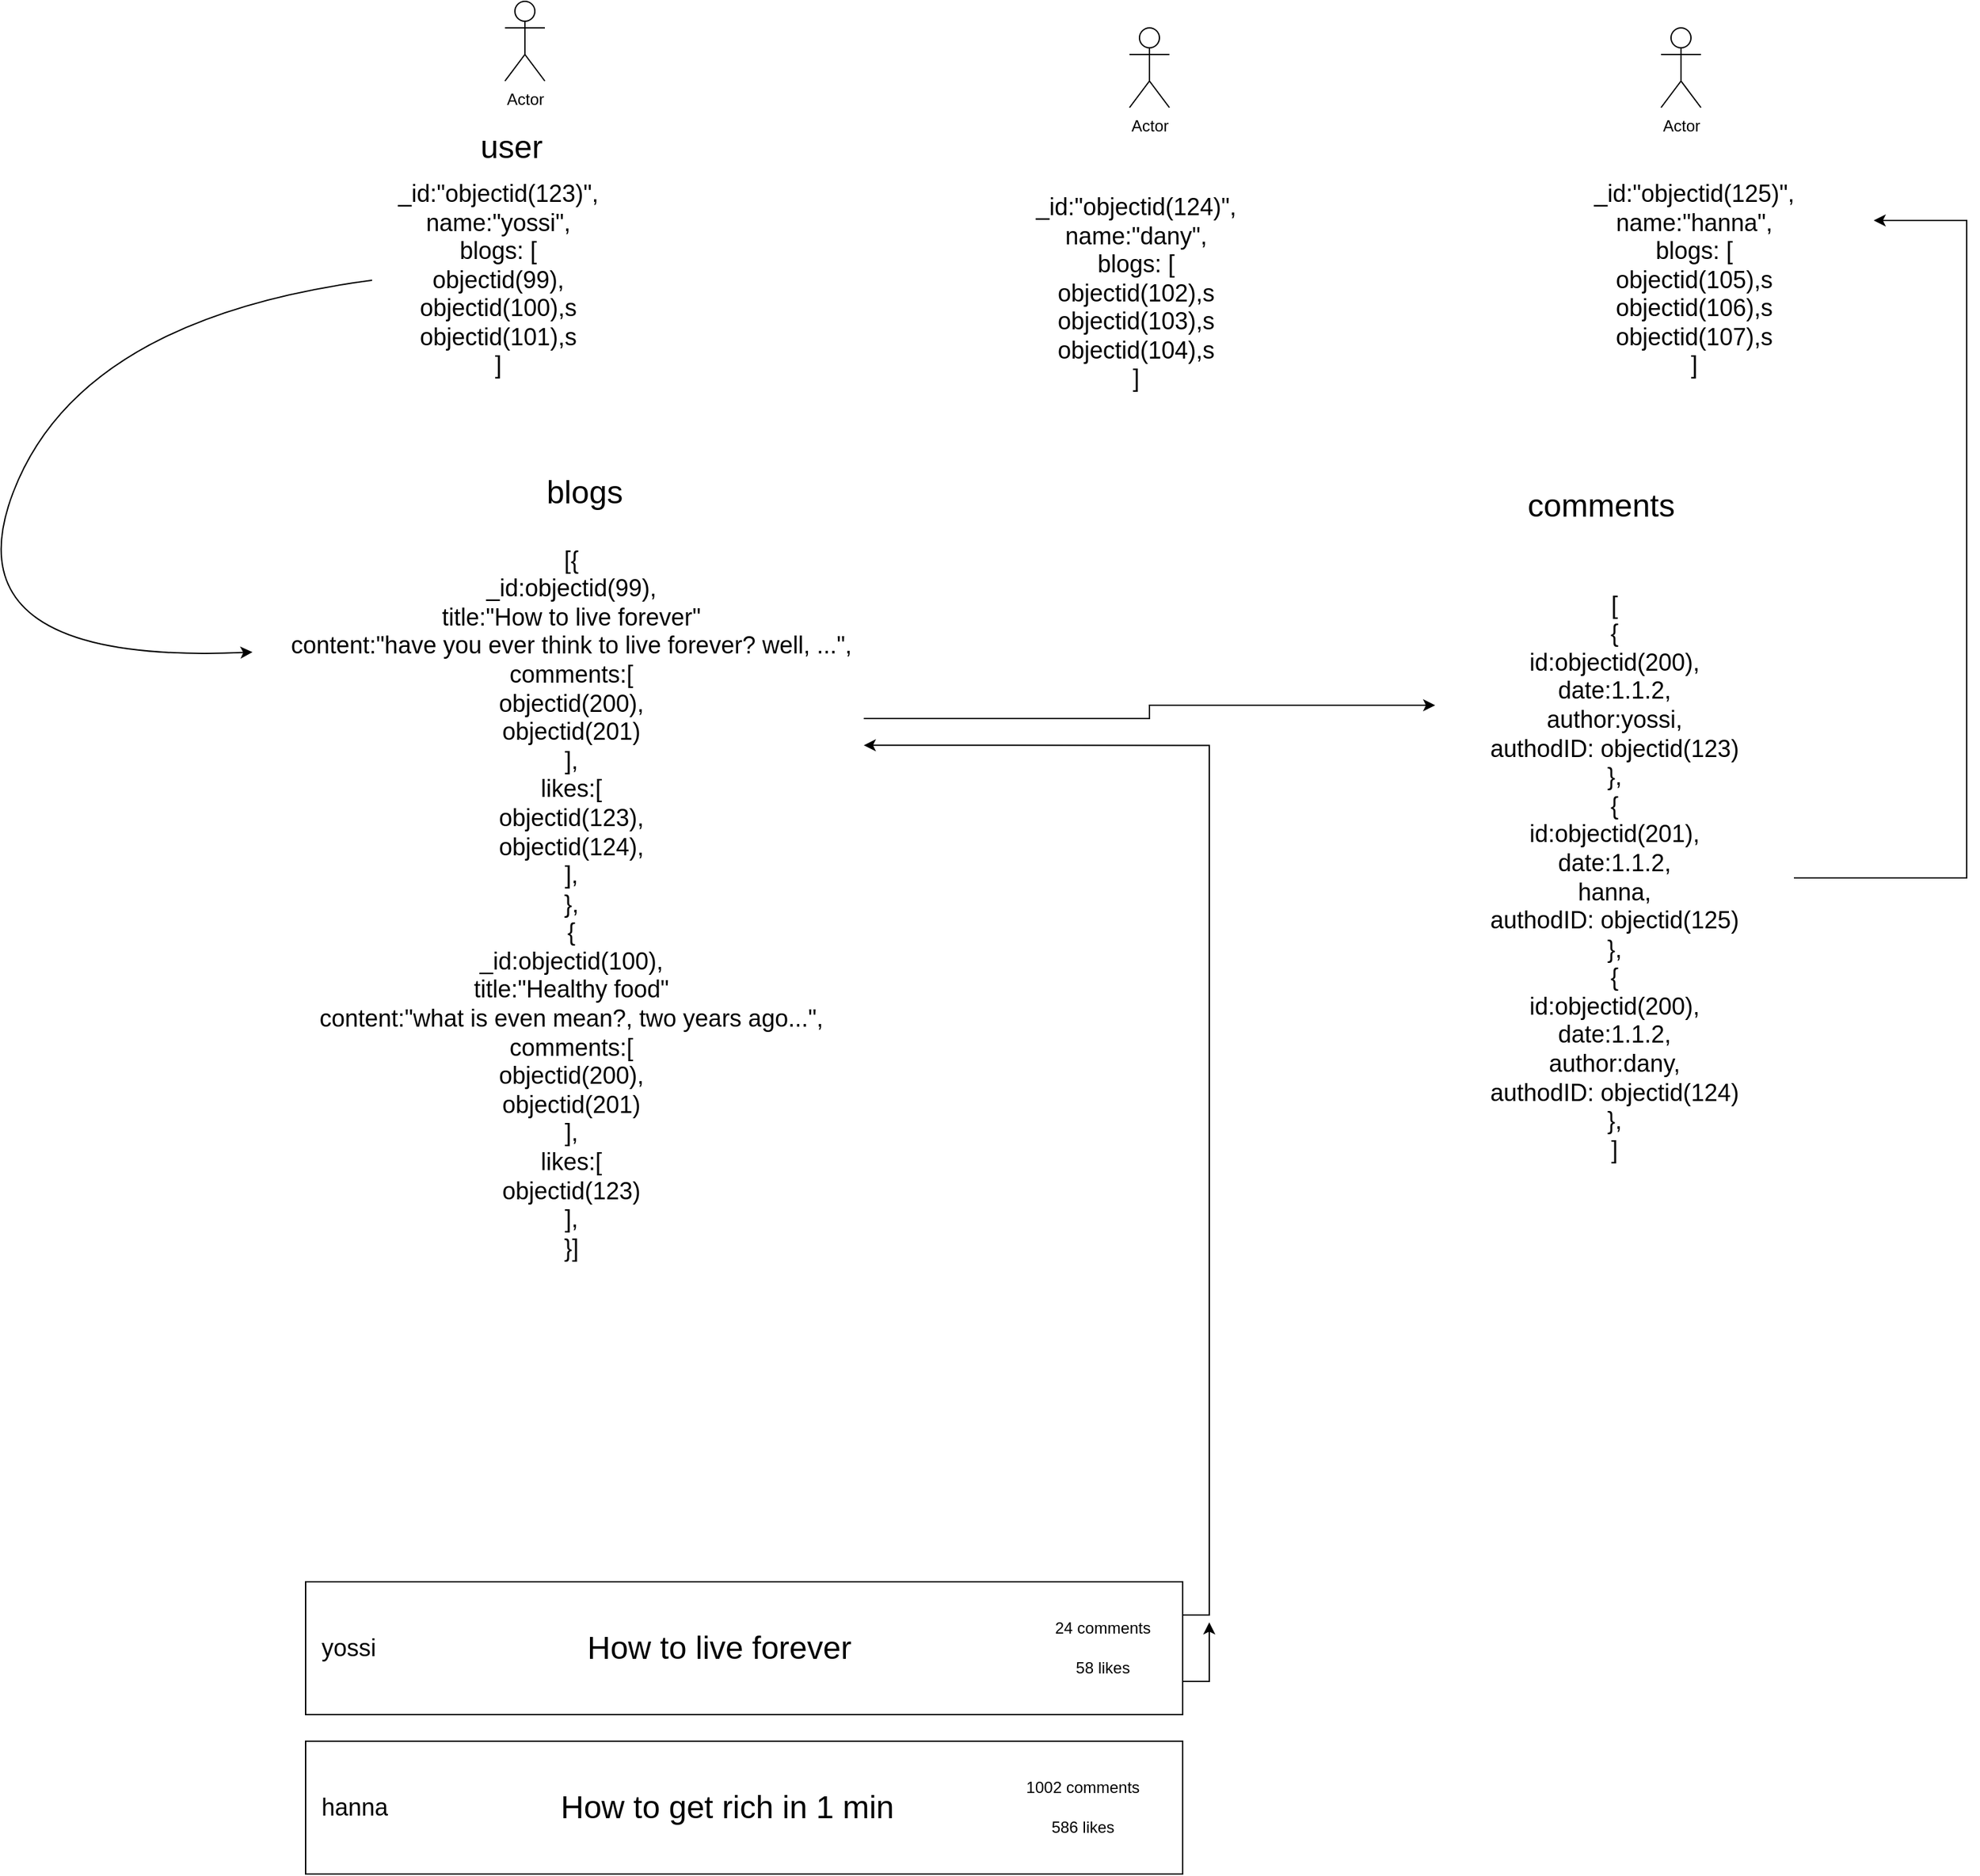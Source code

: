 <mxfile version="13.9.9" type="device"><diagram id="C5RBs43oDa-KdzZeNtuy" name="Page-1"><mxGraphModel dx="2598" dy="867" grid="1" gridSize="10" guides="1" tooltips="1" connect="1" arrows="1" fold="1" page="1" pageScale="1" pageWidth="827" pageHeight="1169" math="0" shadow="0"><root><mxCell id="WIyWlLk6GJQsqaUBKTNV-0"/><mxCell id="WIyWlLk6GJQsqaUBKTNV-1" parent="WIyWlLk6GJQsqaUBKTNV-0"/><mxCell id="R2k7S8IzOAz0i0XtXYQM-0" value="Actor" style="shape=umlActor;verticalLabelPosition=bottom;verticalAlign=top;html=1;outlineConnect=0;" vertex="1" parent="WIyWlLk6GJQsqaUBKTNV-1"><mxGeometry x="-210" y="40" width="30" height="60" as="geometry"/></mxCell><mxCell id="R2k7S8IzOAz0i0XtXYQM-1" value="Actor" style="shape=umlActor;verticalLabelPosition=bottom;verticalAlign=top;html=1;outlineConnect=0;" vertex="1" parent="WIyWlLk6GJQsqaUBKTNV-1"><mxGeometry x="260" y="60" width="30" height="60" as="geometry"/></mxCell><mxCell id="R2k7S8IzOAz0i0XtXYQM-2" value="Actor" style="shape=umlActor;verticalLabelPosition=bottom;verticalAlign=top;html=1;outlineConnect=0;" vertex="1" parent="WIyWlLk6GJQsqaUBKTNV-1"><mxGeometry x="660" y="60" width="30" height="60" as="geometry"/></mxCell><mxCell id="R2k7S8IzOAz0i0XtXYQM-4" value="&lt;span style=&quot;font-size: 18px&quot;&gt;_id:&quot;objectid(123)&quot;,&lt;br&gt;name:&quot;yossi&quot;,&lt;br&gt;blogs: [&lt;br&gt;&lt;/span&gt;&lt;span style=&quot;font-size: 18px&quot;&gt;objectid(99),&lt;/span&gt;&lt;span style=&quot;font-size: 18px&quot;&gt;&lt;br&gt;&lt;div style=&quot;direction: rtl&quot;&gt;objectid(100),s&lt;/div&gt;&lt;div style=&quot;direction: rtl&quot;&gt;objectid(101),s&lt;/div&gt;]&lt;br&gt;&lt;/span&gt;" style="text;html=1;strokeColor=none;fillColor=none;align=center;verticalAlign=middle;whiteSpace=wrap;rounded=0;" vertex="1" parent="WIyWlLk6GJQsqaUBKTNV-1"><mxGeometry x="-290" y="150" width="150" height="200" as="geometry"/></mxCell><mxCell id="R2k7S8IzOAz0i0XtXYQM-30" style="edgeStyle=orthogonalEdgeStyle;rounded=0;orthogonalLoop=1;jettySize=auto;html=1;exitX=1;exitY=0.25;exitDx=0;exitDy=0;entryX=0;entryY=0.25;entryDx=0;entryDy=0;" edge="1" parent="WIyWlLk6GJQsqaUBKTNV-1" source="R2k7S8IzOAz0i0XtXYQM-5" target="R2k7S8IzOAz0i0XtXYQM-24"><mxGeometry relative="1" as="geometry"/></mxCell><mxCell id="R2k7S8IzOAz0i0XtXYQM-5" value="&lt;font&gt;&lt;font style=&quot;font-size: 18px&quot;&gt;&lt;font&gt;[{&lt;br&gt;_id:objectid(99),&lt;br&gt;title:&quot;How to live forever&quot;&lt;br&gt;content:&quot;have you ever think to live forever? well, ...&quot;,&lt;br&gt;comments:[&lt;br&gt;objectid(200),&lt;br&gt;objectid(201)&lt;br&gt;],&lt;br&gt;likes:[&lt;br&gt;objectid(123),&lt;br&gt;objectid(124),&lt;br&gt;],&lt;br&gt;},&lt;br&gt;&lt;/font&gt;{&lt;br&gt;_id:objectid(100),&lt;br&gt;title:&quot;Healthy food&quot;&lt;br&gt;content:&quot;what is even mean?, two years ago...&quot;,&lt;br&gt;&lt;font&gt;comments:[&lt;br&gt;objectid(200),&lt;br&gt;objectid(201)&lt;br&gt;],&lt;br&gt;&lt;/font&gt;likes:[&lt;br&gt;objectid(123)&lt;br&gt;],&lt;br&gt;}]&lt;/font&gt;&lt;br&gt;&lt;/font&gt;" style="text;html=1;strokeColor=none;fillColor=none;align=center;verticalAlign=middle;whiteSpace=wrap;rounded=0;" vertex="1" parent="WIyWlLk6GJQsqaUBKTNV-1"><mxGeometry x="-380" y="440" width="440" height="560" as="geometry"/></mxCell><mxCell id="R2k7S8IzOAz0i0XtXYQM-6" value="&lt;font style=&quot;font-size: 24px&quot;&gt;blogs&lt;/font&gt;" style="text;html=1;strokeColor=none;fillColor=none;align=center;verticalAlign=middle;whiteSpace=wrap;rounded=0;" vertex="1" parent="WIyWlLk6GJQsqaUBKTNV-1"><mxGeometry x="-200" y="390" width="100" height="40" as="geometry"/></mxCell><mxCell id="R2k7S8IzOAz0i0XtXYQM-7" value="&lt;font style=&quot;font-size: 24px&quot;&gt;user&lt;/font&gt;" style="text;html=1;strokeColor=none;fillColor=none;align=center;verticalAlign=middle;whiteSpace=wrap;rounded=0;" vertex="1" parent="WIyWlLk6GJQsqaUBKTNV-1"><mxGeometry x="-255" y="130" width="100" height="40" as="geometry"/></mxCell><mxCell id="R2k7S8IzOAz0i0XtXYQM-31" style="edgeStyle=orthogonalEdgeStyle;rounded=0;orthogonalLoop=1;jettySize=auto;html=1;exitX=1;exitY=0.25;exitDx=0;exitDy=0;entryX=1;entryY=0.286;entryDx=0;entryDy=0;entryPerimeter=0;" edge="1" parent="WIyWlLk6GJQsqaUBKTNV-1" source="R2k7S8IzOAz0i0XtXYQM-8" target="R2k7S8IzOAz0i0XtXYQM-5"><mxGeometry relative="1" as="geometry"/></mxCell><mxCell id="R2k7S8IzOAz0i0XtXYQM-32" style="edgeStyle=orthogonalEdgeStyle;rounded=0;orthogonalLoop=1;jettySize=auto;html=1;exitX=1;exitY=0.75;exitDx=0;exitDy=0;" edge="1" parent="WIyWlLk6GJQsqaUBKTNV-1" source="R2k7S8IzOAz0i0XtXYQM-8"><mxGeometry relative="1" as="geometry"><mxPoint x="320" y="1260" as="targetPoint"/></mxGeometry></mxCell><mxCell id="R2k7S8IzOAz0i0XtXYQM-8" value="" style="rounded=0;whiteSpace=wrap;html=1;" vertex="1" parent="WIyWlLk6GJQsqaUBKTNV-1"><mxGeometry x="-360" y="1230" width="660" height="100" as="geometry"/></mxCell><mxCell id="R2k7S8IzOAz0i0XtXYQM-9" value="&lt;font style=&quot;font-size: 18px&quot;&gt;yossi&lt;/font&gt;" style="text;html=1;strokeColor=none;fillColor=none;align=left;verticalAlign=middle;whiteSpace=wrap;rounded=0;" vertex="1" parent="WIyWlLk6GJQsqaUBKTNV-1"><mxGeometry x="-350" y="1240" width="50" height="80" as="geometry"/></mxCell><mxCell id="R2k7S8IzOAz0i0XtXYQM-10" value="&lt;font style=&quot;font-size: 24px&quot;&gt;How to live forever&lt;/font&gt;" style="text;html=1;strokeColor=none;fillColor=none;align=left;verticalAlign=middle;whiteSpace=wrap;rounded=0;" vertex="1" parent="WIyWlLk6GJQsqaUBKTNV-1"><mxGeometry x="-150" y="1240" width="210" height="80" as="geometry"/></mxCell><mxCell id="R2k7S8IzOAz0i0XtXYQM-11" value="24 comments" style="text;html=1;strokeColor=none;fillColor=none;align=center;verticalAlign=middle;whiteSpace=wrap;rounded=0;" vertex="1" parent="WIyWlLk6GJQsqaUBKTNV-1"><mxGeometry x="200" y="1250" width="80" height="30" as="geometry"/></mxCell><mxCell id="R2k7S8IzOAz0i0XtXYQM-12" value="58 likes" style="text;html=1;strokeColor=none;fillColor=none;align=center;verticalAlign=middle;whiteSpace=wrap;rounded=0;" vertex="1" parent="WIyWlLk6GJQsqaUBKTNV-1"><mxGeometry x="200" y="1280" width="80" height="30" as="geometry"/></mxCell><mxCell id="R2k7S8IzOAz0i0XtXYQM-13" value="" style="rounded=0;whiteSpace=wrap;html=1;" vertex="1" parent="WIyWlLk6GJQsqaUBKTNV-1"><mxGeometry x="-360" y="1350" width="660" height="100" as="geometry"/></mxCell><mxCell id="R2k7S8IzOAz0i0XtXYQM-14" value="&lt;font style=&quot;font-size: 18px&quot;&gt;hanna&lt;/font&gt;" style="text;html=1;strokeColor=none;fillColor=none;align=left;verticalAlign=middle;whiteSpace=wrap;rounded=0;" vertex="1" parent="WIyWlLk6GJQsqaUBKTNV-1"><mxGeometry x="-350" y="1360" width="60" height="80" as="geometry"/></mxCell><mxCell id="R2k7S8IzOAz0i0XtXYQM-15" value="&lt;font style=&quot;font-size: 24px&quot;&gt;How to get rich in 1 min&lt;/font&gt;" style="text;html=1;strokeColor=none;fillColor=none;align=left;verticalAlign=middle;whiteSpace=wrap;rounded=0;" vertex="1" parent="WIyWlLk6GJQsqaUBKTNV-1"><mxGeometry x="-170" y="1360" width="270" height="80" as="geometry"/></mxCell><mxCell id="R2k7S8IzOAz0i0XtXYQM-16" value="1002 comments" style="text;html=1;strokeColor=none;fillColor=none;align=center;verticalAlign=middle;whiteSpace=wrap;rounded=0;" vertex="1" parent="WIyWlLk6GJQsqaUBKTNV-1"><mxGeometry x="170" y="1370" width="110" height="30" as="geometry"/></mxCell><mxCell id="R2k7S8IzOAz0i0XtXYQM-17" value="586 likes" style="text;html=1;strokeColor=none;fillColor=none;align=center;verticalAlign=middle;whiteSpace=wrap;rounded=0;" vertex="1" parent="WIyWlLk6GJQsqaUBKTNV-1"><mxGeometry x="170" y="1400" width="110" height="30" as="geometry"/></mxCell><mxCell id="R2k7S8IzOAz0i0XtXYQM-18" value="&lt;span style=&quot;font-size: 18px&quot;&gt;_id:&quot;objectid(124)&quot;,&lt;br&gt;name:&quot;dany&quot;,&lt;br&gt;blogs: [&lt;br&gt;&lt;div style=&quot;direction: rtl&quot;&gt;objectid(102),s&lt;/div&gt;&lt;div style=&quot;direction: rtl&quot;&gt;objectid(103),s&lt;/div&gt;&lt;div style=&quot;direction: rtl&quot;&gt;objectid(104),s&lt;/div&gt;]&lt;br&gt;&lt;/span&gt;" style="text;html=1;strokeColor=none;fillColor=none;align=center;verticalAlign=middle;whiteSpace=wrap;rounded=0;" vertex="1" parent="WIyWlLk6GJQsqaUBKTNV-1"><mxGeometry x="130" y="160" width="270" height="200" as="geometry"/></mxCell><mxCell id="R2k7S8IzOAz0i0XtXYQM-35" style="edgeStyle=orthogonalEdgeStyle;rounded=0;orthogonalLoop=1;jettySize=auto;html=1;exitX=1;exitY=0.5;exitDx=0;exitDy=0;entryX=1;entryY=0.25;entryDx=0;entryDy=0;" edge="1" parent="WIyWlLk6GJQsqaUBKTNV-1" source="R2k7S8IzOAz0i0XtXYQM-24" target="R2k7S8IzOAz0i0XtXYQM-19"><mxGeometry relative="1" as="geometry"><Array as="points"><mxPoint x="890" y="700"/><mxPoint x="890" y="205"/></Array></mxGeometry></mxCell><mxCell id="R2k7S8IzOAz0i0XtXYQM-19" value="&lt;span style=&quot;font-size: 18px&quot;&gt;_id:&quot;objectid(125)&quot;,&lt;br&gt;name:&quot;hanna&quot;,&lt;br&gt;blogs: [&lt;br&gt;&lt;div style=&quot;direction: rtl&quot;&gt;objectid(105),s&lt;/div&gt;&lt;div style=&quot;direction: rtl&quot;&gt;objectid(106),s&lt;/div&gt;&lt;div style=&quot;direction: rtl&quot;&gt;objectid(107),s&lt;/div&gt;]&lt;br&gt;&lt;/span&gt;" style="text;html=1;strokeColor=none;fillColor=none;align=center;verticalAlign=middle;whiteSpace=wrap;rounded=0;" vertex="1" parent="WIyWlLk6GJQsqaUBKTNV-1"><mxGeometry x="550" y="160" width="270" height="180" as="geometry"/></mxCell><mxCell id="R2k7S8IzOAz0i0XtXYQM-21" value="&lt;font style=&quot;font-size: 24px&quot;&gt;comments&lt;/font&gt;" style="text;html=1;strokeColor=none;fillColor=none;align=center;verticalAlign=middle;whiteSpace=wrap;rounded=0;" vertex="1" parent="WIyWlLk6GJQsqaUBKTNV-1"><mxGeometry x="540" y="400" width="150" height="40" as="geometry"/></mxCell><mxCell id="R2k7S8IzOAz0i0XtXYQM-24" value="&lt;font style=&quot;font-size: 18px&quot;&gt;[&lt;br&gt;{&lt;br&gt;id:objectid(200),&lt;br&gt;date:1.1.2,&lt;br&gt;author:yossi,&lt;br&gt;authodID: objectid(123)&lt;br&gt;},&lt;br&gt;{&lt;br&gt;id:objectid(201),&lt;br&gt;date:1.1.2,&lt;br&gt;hanna,&lt;br&gt;authodID: objectid(125)&lt;br&gt;},&lt;br&gt;{&lt;br&gt;id:objectid(200),&lt;br&gt;date:1.1.2,&lt;br&gt;author:dany,&lt;br&gt;authodID: objectid(124)&lt;br&gt;},&lt;br&gt;]&lt;/font&gt;" style="text;html=1;strokeColor=none;fillColor=none;align=center;verticalAlign=middle;whiteSpace=wrap;rounded=0;" vertex="1" parent="WIyWlLk6GJQsqaUBKTNV-1"><mxGeometry x="490" y="440" width="270" height="520" as="geometry"/></mxCell><mxCell id="R2k7S8IzOAz0i0XtXYQM-28" value="" style="curved=1;endArrow=classic;html=1;" edge="1" parent="WIyWlLk6GJQsqaUBKTNV-1"><mxGeometry width="50" height="50" relative="1" as="geometry"><mxPoint x="-310" y="250" as="sourcePoint"/><mxPoint x="-400" y="530" as="targetPoint"/><Array as="points"><mxPoint x="-530" y="279"/><mxPoint x="-630" y="540"/></Array></mxGeometry></mxCell></root></mxGraphModel></diagram></mxfile>